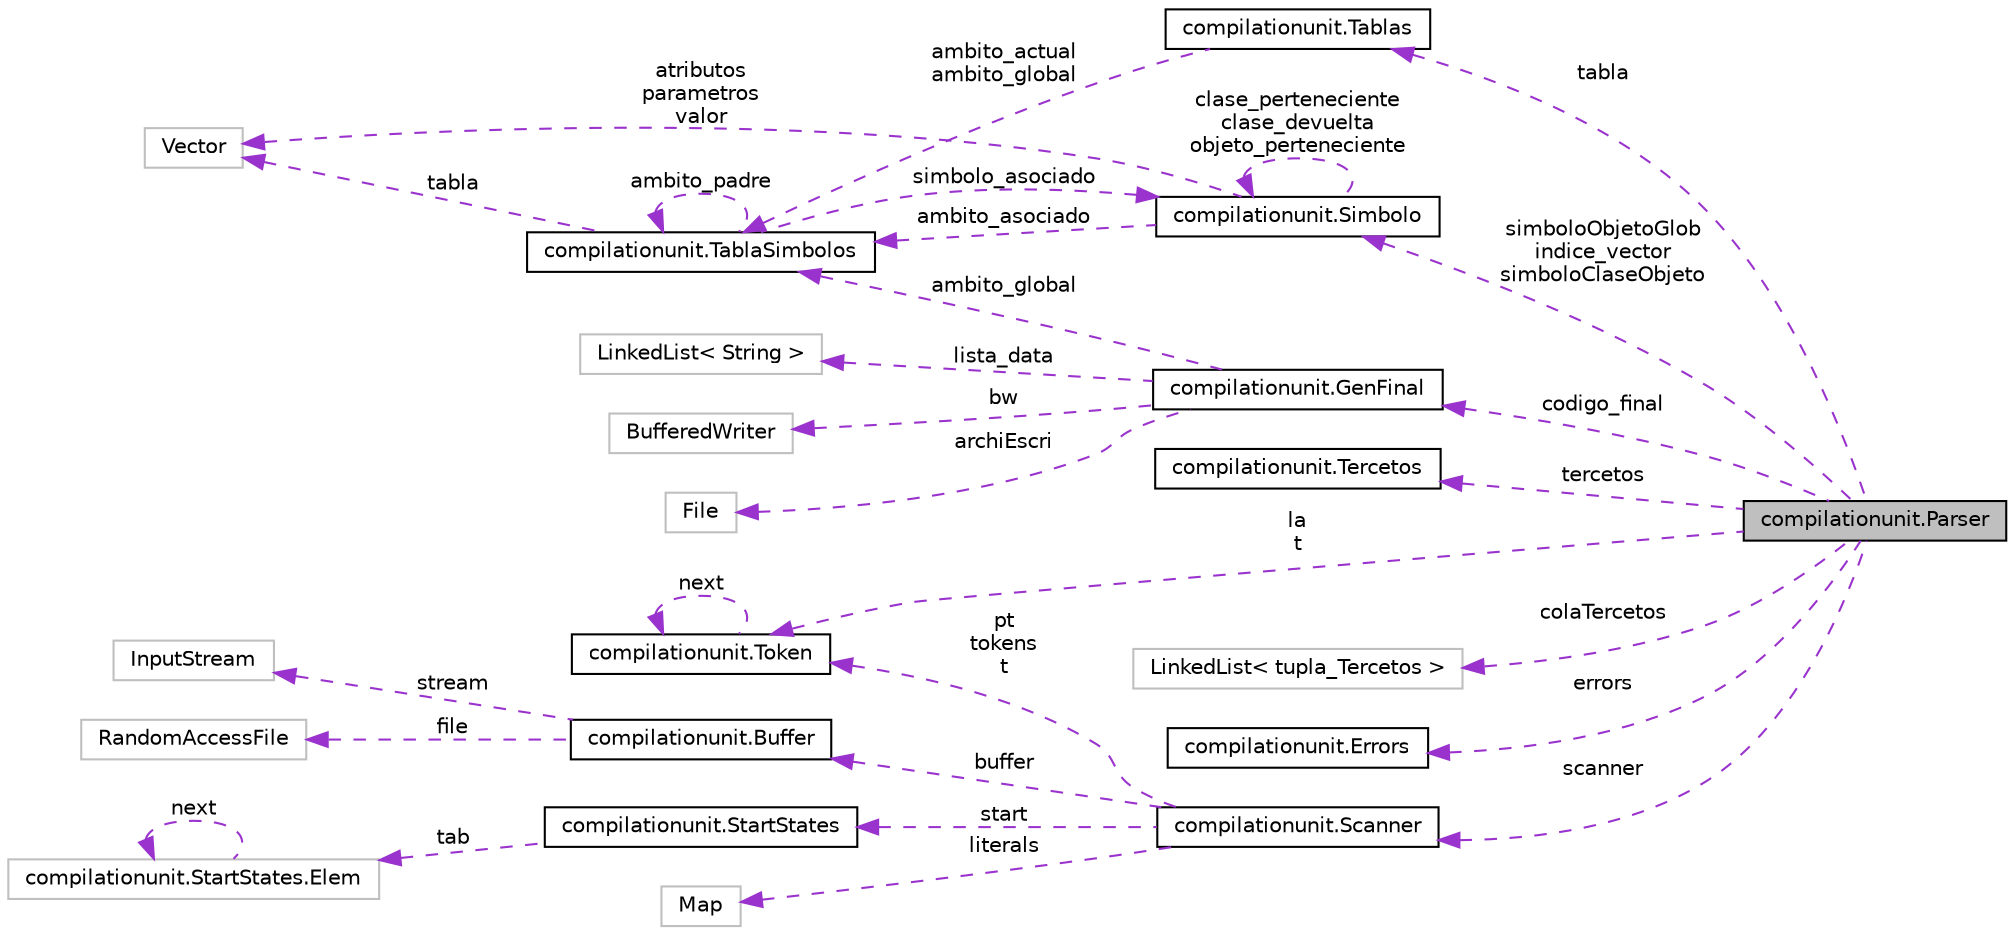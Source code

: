 digraph G
{
  edge [fontname="Helvetica",fontsize="10",labelfontname="Helvetica",labelfontsize="10"];
  node [fontname="Helvetica",fontsize="10",shape=record];
  rankdir=LR;
  Node1 [label="compilationunit.Parser",height=0.2,width=0.4,color="black", fillcolor="grey75", style="filled" fontcolor="black"];
  Node2 -> Node1 [dir=back,color="darkorchid3",fontsize="10",style="dashed",label="tabla",fontname="Helvetica"];
  Node2 [label="compilationunit.Tablas",height=0.2,width=0.4,color="black", fillcolor="white", style="filled",URL="$classcompilationunit_1_1_tablas.html"];
  Node3 -> Node2 [dir=back,color="darkorchid3",fontsize="10",style="dashed",label="ambito_actual\nambito_global",fontname="Helvetica"];
  Node3 [label="compilationunit.TablaSimbolos",height=0.2,width=0.4,color="black", fillcolor="white", style="filled",URL="$classcompilationunit_1_1_tabla_simbolos.html"];
  Node4 -> Node3 [dir=back,color="darkorchid3",fontsize="10",style="dashed",label="tabla",fontname="Helvetica"];
  Node4 [label="Vector",height=0.2,width=0.4,color="grey75", fillcolor="white", style="filled"];
  Node5 -> Node3 [dir=back,color="darkorchid3",fontsize="10",style="dashed",label="simbolo_asociado",fontname="Helvetica"];
  Node5 [label="compilationunit.Simbolo",height=0.2,width=0.4,color="black", fillcolor="white", style="filled",URL="$classcompilationunit_1_1_simbolo.html"];
  Node4 -> Node5 [dir=back,color="darkorchid3",fontsize="10",style="dashed",label="atributos\nparametros\nvalor",fontname="Helvetica"];
  Node5 -> Node5 [dir=back,color="darkorchid3",fontsize="10",style="dashed",label="clase_perteneciente\nclase_devuelta\nobjeto_perteneciente",fontname="Helvetica"];
  Node3 -> Node5 [dir=back,color="darkorchid3",fontsize="10",style="dashed",label="ambito_asociado",fontname="Helvetica"];
  Node3 -> Node3 [dir=back,color="darkorchid3",fontsize="10",style="dashed",label="ambito_padre",fontname="Helvetica"];
  Node6 -> Node1 [dir=back,color="darkorchid3",fontsize="10",style="dashed",label="codigo_final",fontname="Helvetica"];
  Node6 [label="compilationunit.GenFinal",height=0.2,width=0.4,color="black", fillcolor="white", style="filled",URL="$classcompilationunit_1_1_gen_final.html"];
  Node7 -> Node6 [dir=back,color="darkorchid3",fontsize="10",style="dashed",label="lista_data",fontname="Helvetica"];
  Node7 [label="LinkedList\< String \>",height=0.2,width=0.4,color="grey75", fillcolor="white", style="filled"];
  Node8 -> Node6 [dir=back,color="darkorchid3",fontsize="10",style="dashed",label="bw",fontname="Helvetica"];
  Node8 [label="BufferedWriter",height=0.2,width=0.4,color="grey75", fillcolor="white", style="filled"];
  Node9 -> Node6 [dir=back,color="darkorchid3",fontsize="10",style="dashed",label="archiEscri",fontname="Helvetica"];
  Node9 [label="File",height=0.2,width=0.4,color="grey75", fillcolor="white", style="filled"];
  Node3 -> Node6 [dir=back,color="darkorchid3",fontsize="10",style="dashed",label="ambito_global",fontname="Helvetica"];
  Node10 -> Node1 [dir=back,color="darkorchid3",fontsize="10",style="dashed",label="tercetos",fontname="Helvetica"];
  Node10 [label="compilationunit.Tercetos",height=0.2,width=0.4,color="black", fillcolor="white", style="filled",URL="$classcompilationunit_1_1_tercetos.html"];
  Node11 -> Node1 [dir=back,color="darkorchid3",fontsize="10",style="dashed",label="la\nt",fontname="Helvetica"];
  Node11 [label="compilationunit.Token",height=0.2,width=0.4,color="black", fillcolor="white", style="filled",URL="$classcompilationunit_1_1_token.html"];
  Node11 -> Node11 [dir=back,color="darkorchid3",fontsize="10",style="dashed",label="next",fontname="Helvetica"];
  Node12 -> Node1 [dir=back,color="darkorchid3",fontsize="10",style="dashed",label="colaTercetos",fontname="Helvetica"];
  Node12 [label="LinkedList\< tupla_Tercetos \>",height=0.2,width=0.4,color="grey75", fillcolor="white", style="filled"];
  Node5 -> Node1 [dir=back,color="darkorchid3",fontsize="10",style="dashed",label="simboloObjetoGlob\nindice_vector\nsimboloClaseObjeto",fontname="Helvetica"];
  Node13 -> Node1 [dir=back,color="darkorchid3",fontsize="10",style="dashed",label="errors",fontname="Helvetica"];
  Node13 [label="compilationunit.Errors",height=0.2,width=0.4,color="black", fillcolor="white", style="filled",URL="$classcompilationunit_1_1_errors.html"];
  Node14 -> Node1 [dir=back,color="darkorchid3",fontsize="10",style="dashed",label="scanner",fontname="Helvetica"];
  Node14 [label="compilationunit.Scanner",height=0.2,width=0.4,color="black", fillcolor="white", style="filled",URL="$classcompilationunit_1_1_scanner.html"];
  Node15 -> Node14 [dir=back,color="darkorchid3",fontsize="10",style="dashed",label="buffer",fontname="Helvetica"];
  Node15 [label="compilationunit.Buffer",height=0.2,width=0.4,color="black", fillcolor="white", style="filled",URL="$classcompilationunit_1_1_buffer.html"];
  Node16 -> Node15 [dir=back,color="darkorchid3",fontsize="10",style="dashed",label="stream",fontname="Helvetica"];
  Node16 [label="InputStream",height=0.2,width=0.4,color="grey75", fillcolor="white", style="filled"];
  Node17 -> Node15 [dir=back,color="darkorchid3",fontsize="10",style="dashed",label="file",fontname="Helvetica"];
  Node17 [label="RandomAccessFile",height=0.2,width=0.4,color="grey75", fillcolor="white", style="filled"];
  Node18 -> Node14 [dir=back,color="darkorchid3",fontsize="10",style="dashed",label="start",fontname="Helvetica"];
  Node18 [label="compilationunit.StartStates",height=0.2,width=0.4,color="black", fillcolor="white", style="filled",URL="$classcompilationunit_1_1_start_states.html"];
  Node19 -> Node18 [dir=back,color="darkorchid3",fontsize="10",style="dashed",label="tab",fontname="Helvetica"];
  Node19 [label="compilationunit.StartStates.Elem",height=0.2,width=0.4,color="grey75", fillcolor="white", style="filled"];
  Node19 -> Node19 [dir=back,color="darkorchid3",fontsize="10",style="dashed",label="next",fontname="Helvetica"];
  Node11 -> Node14 [dir=back,color="darkorchid3",fontsize="10",style="dashed",label="pt\ntokens\nt",fontname="Helvetica"];
  Node20 -> Node14 [dir=back,color="darkorchid3",fontsize="10",style="dashed",label="literals",fontname="Helvetica"];
  Node20 [label="Map",height=0.2,width=0.4,color="grey75", fillcolor="white", style="filled"];
}
